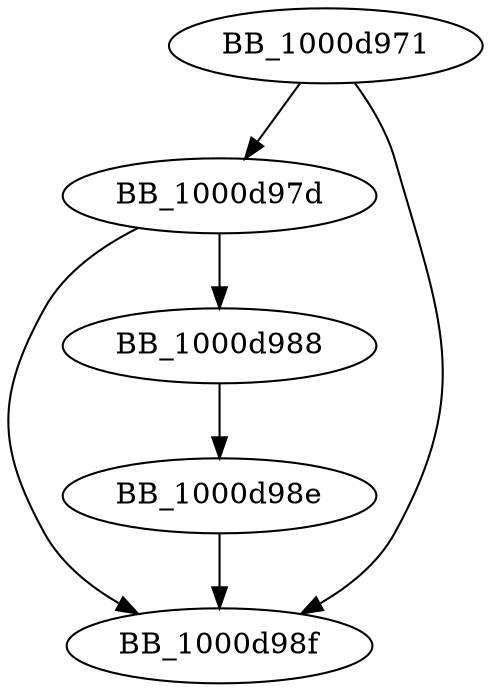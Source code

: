 DiGraph __freea{
BB_1000d971->BB_1000d97d
BB_1000d971->BB_1000d98f
BB_1000d97d->BB_1000d988
BB_1000d97d->BB_1000d98f
BB_1000d988->BB_1000d98e
BB_1000d98e->BB_1000d98f
}
